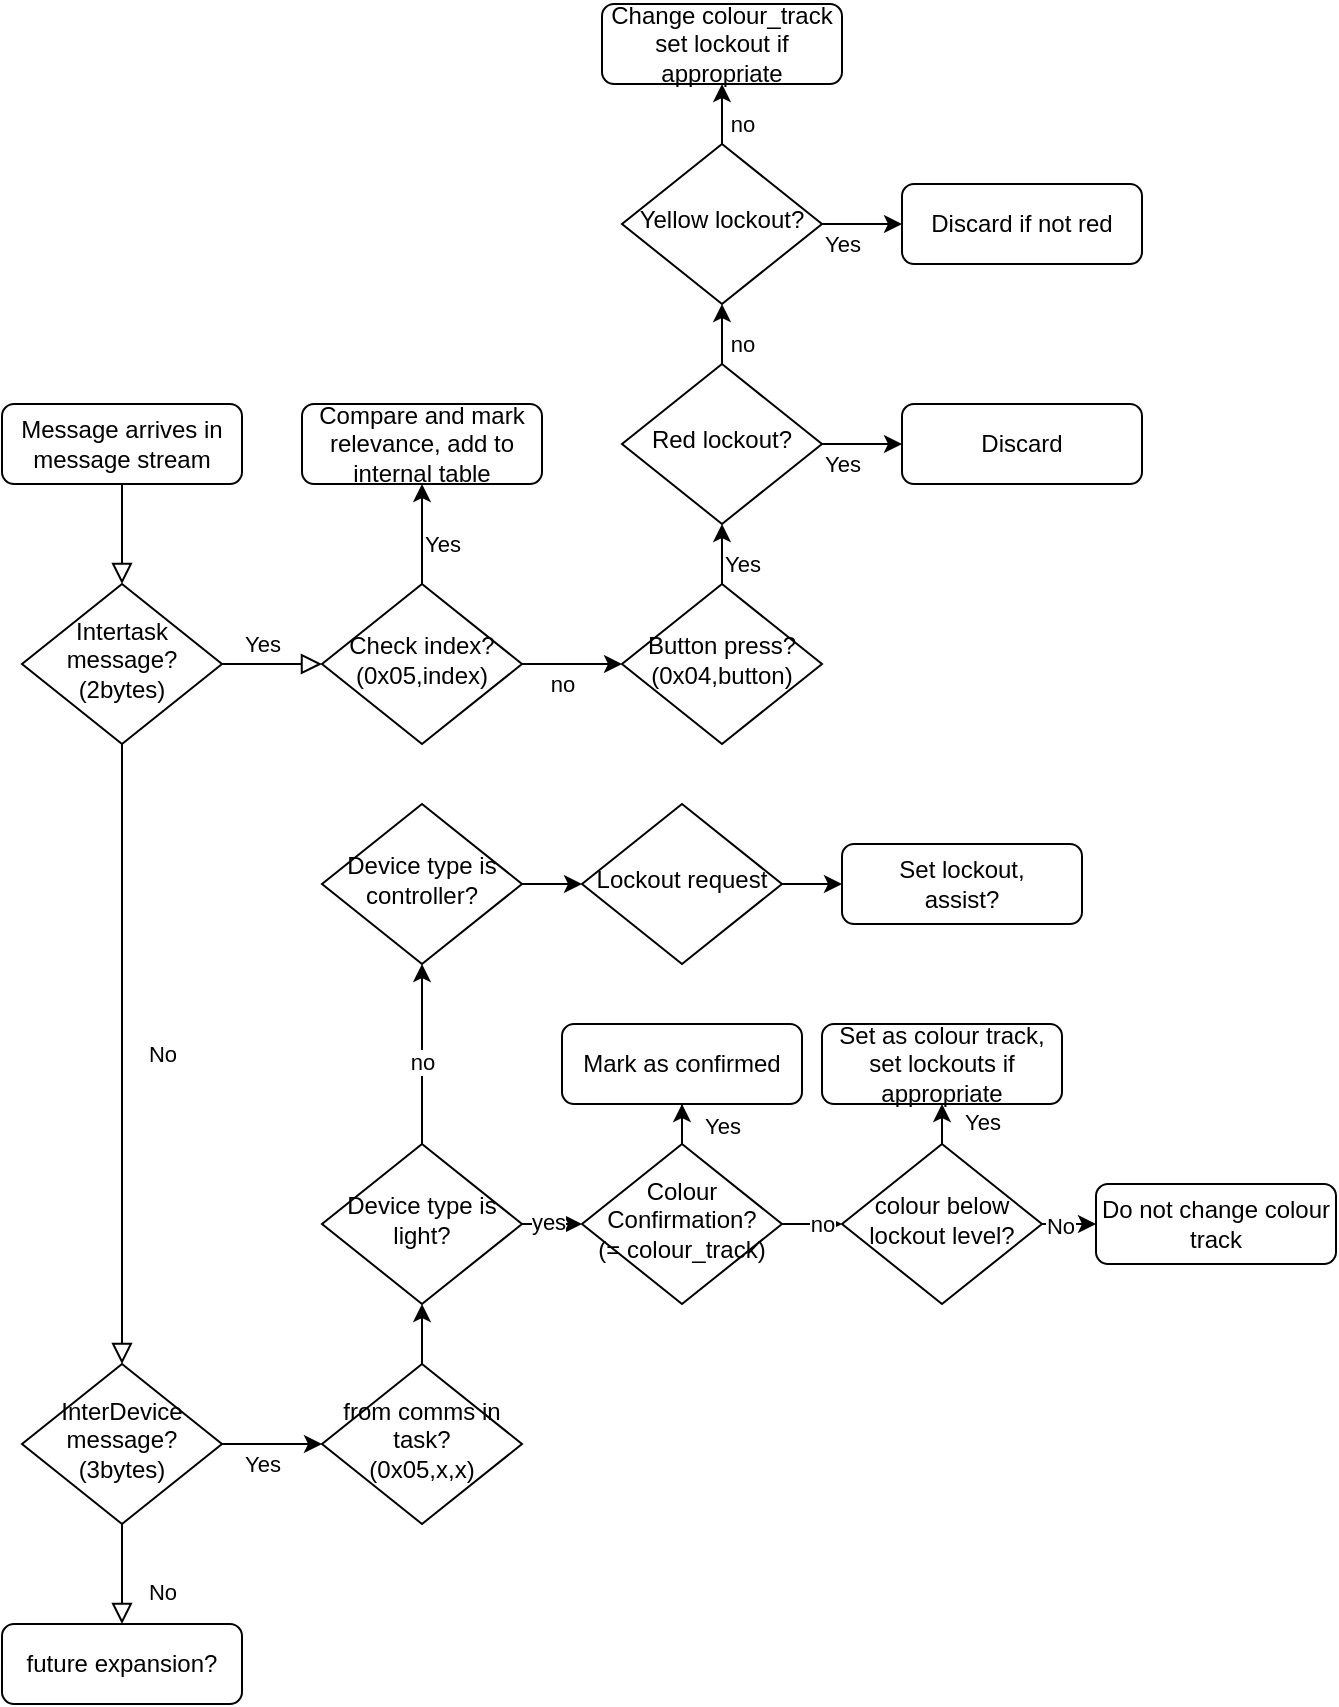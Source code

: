 <mxfile version="24.0.4" type="device">
  <diagram id="C5RBs43oDa-KdzZeNtuy" name="Page-1">
    <mxGraphModel dx="875" dy="1687" grid="1" gridSize="10" guides="1" tooltips="1" connect="1" arrows="1" fold="1" page="1" pageScale="1" pageWidth="827" pageHeight="1169" math="0" shadow="0">
      <root>
        <mxCell id="WIyWlLk6GJQsqaUBKTNV-0" />
        <mxCell id="WIyWlLk6GJQsqaUBKTNV-1" parent="WIyWlLk6GJQsqaUBKTNV-0" />
        <mxCell id="WIyWlLk6GJQsqaUBKTNV-2" value="" style="rounded=0;html=1;jettySize=auto;orthogonalLoop=1;fontSize=11;endArrow=block;endFill=0;endSize=8;strokeWidth=1;shadow=0;labelBackgroundColor=none;edgeStyle=orthogonalEdgeStyle;" parent="WIyWlLk6GJQsqaUBKTNV-1" source="WIyWlLk6GJQsqaUBKTNV-3" target="WIyWlLk6GJQsqaUBKTNV-6" edge="1">
          <mxGeometry relative="1" as="geometry" />
        </mxCell>
        <mxCell id="WIyWlLk6GJQsqaUBKTNV-3" value="Message arrives in message stream" style="rounded=1;whiteSpace=wrap;html=1;fontSize=12;glass=0;strokeWidth=1;shadow=0;" parent="WIyWlLk6GJQsqaUBKTNV-1" vertex="1">
          <mxGeometry x="160" y="80" width="120" height="40" as="geometry" />
        </mxCell>
        <mxCell id="WIyWlLk6GJQsqaUBKTNV-4" value="No" style="rounded=0;html=1;jettySize=auto;orthogonalLoop=1;fontSize=11;endArrow=block;endFill=0;endSize=8;strokeWidth=1;shadow=0;labelBackgroundColor=none;edgeStyle=orthogonalEdgeStyle;" parent="WIyWlLk6GJQsqaUBKTNV-1" source="WIyWlLk6GJQsqaUBKTNV-6" target="WIyWlLk6GJQsqaUBKTNV-10" edge="1">
          <mxGeometry y="20" relative="1" as="geometry">
            <mxPoint as="offset" />
          </mxGeometry>
        </mxCell>
        <mxCell id="WIyWlLk6GJQsqaUBKTNV-5" value="Yes" style="edgeStyle=orthogonalEdgeStyle;rounded=0;html=1;jettySize=auto;orthogonalLoop=1;fontSize=11;endArrow=block;endFill=0;endSize=8;strokeWidth=1;shadow=0;labelBackgroundColor=none;" parent="WIyWlLk6GJQsqaUBKTNV-1" source="WIyWlLk6GJQsqaUBKTNV-6" edge="1">
          <mxGeometry x="-0.208" y="10" relative="1" as="geometry">
            <mxPoint as="offset" />
            <mxPoint x="320" y="210" as="targetPoint" />
          </mxGeometry>
        </mxCell>
        <mxCell id="WIyWlLk6GJQsqaUBKTNV-6" value="Intertask message?&lt;div&gt;(2bytes)&lt;/div&gt;" style="rhombus;whiteSpace=wrap;html=1;shadow=0;fontFamily=Helvetica;fontSize=12;align=center;strokeWidth=1;spacing=6;spacingTop=-4;" parent="WIyWlLk6GJQsqaUBKTNV-1" vertex="1">
          <mxGeometry x="170" y="170" width="100" height="80" as="geometry" />
        </mxCell>
        <mxCell id="WIyWlLk6GJQsqaUBKTNV-8" value="No" style="rounded=0;html=1;jettySize=auto;orthogonalLoop=1;fontSize=11;endArrow=block;endFill=0;endSize=8;strokeWidth=1;shadow=0;labelBackgroundColor=none;edgeStyle=orthogonalEdgeStyle;" parent="WIyWlLk6GJQsqaUBKTNV-1" source="WIyWlLk6GJQsqaUBKTNV-10" target="WIyWlLk6GJQsqaUBKTNV-11" edge="1">
          <mxGeometry x="0.333" y="20" relative="1" as="geometry">
            <mxPoint as="offset" />
          </mxGeometry>
        </mxCell>
        <mxCell id="0PTbE_R6M1rLPm3E6JXh-29" style="edgeStyle=orthogonalEdgeStyle;rounded=0;orthogonalLoop=1;jettySize=auto;html=1;exitX=1;exitY=0.5;exitDx=0;exitDy=0;entryX=0;entryY=0.5;entryDx=0;entryDy=0;" edge="1" parent="WIyWlLk6GJQsqaUBKTNV-1" source="WIyWlLk6GJQsqaUBKTNV-10" target="0PTbE_R6M1rLPm3E6JXh-27">
          <mxGeometry relative="1" as="geometry" />
        </mxCell>
        <mxCell id="0PTbE_R6M1rLPm3E6JXh-30" value="Yes" style="edgeLabel;html=1;align=center;verticalAlign=middle;resizable=0;points=[];" vertex="1" connectable="0" parent="0PTbE_R6M1rLPm3E6JXh-29">
          <mxGeometry x="0.2" y="-5" relative="1" as="geometry">
            <mxPoint x="-10" y="5" as="offset" />
          </mxGeometry>
        </mxCell>
        <mxCell id="WIyWlLk6GJQsqaUBKTNV-10" value="InterDevice&lt;div&gt;message?&lt;/div&gt;&lt;div&gt;(3bytes)&lt;/div&gt;" style="rhombus;whiteSpace=wrap;html=1;shadow=0;fontFamily=Helvetica;fontSize=12;align=center;strokeWidth=1;spacing=6;spacingTop=-4;" parent="WIyWlLk6GJQsqaUBKTNV-1" vertex="1">
          <mxGeometry x="170" y="560" width="100" height="80" as="geometry" />
        </mxCell>
        <mxCell id="WIyWlLk6GJQsqaUBKTNV-11" value="future expansion?" style="rounded=1;whiteSpace=wrap;html=1;fontSize=12;glass=0;strokeWidth=1;shadow=0;" parent="WIyWlLk6GJQsqaUBKTNV-1" vertex="1">
          <mxGeometry x="160" y="690" width="120" height="40" as="geometry" />
        </mxCell>
        <mxCell id="0PTbE_R6M1rLPm3E6JXh-6" style="edgeStyle=orthogonalEdgeStyle;rounded=0;orthogonalLoop=1;jettySize=auto;html=1;exitX=0.5;exitY=0;exitDx=0;exitDy=0;entryX=0.5;entryY=1;entryDx=0;entryDy=0;" edge="1" parent="WIyWlLk6GJQsqaUBKTNV-1" source="0PTbE_R6M1rLPm3E6JXh-1" target="0PTbE_R6M1rLPm3E6JXh-5">
          <mxGeometry relative="1" as="geometry" />
        </mxCell>
        <mxCell id="0PTbE_R6M1rLPm3E6JXh-10" value="Yes" style="edgeLabel;html=1;align=center;verticalAlign=middle;resizable=0;points=[];" vertex="1" connectable="0" parent="0PTbE_R6M1rLPm3E6JXh-6">
          <mxGeometry x="-0.401" y="-2" relative="1" as="geometry">
            <mxPoint x="8" y="-5" as="offset" />
          </mxGeometry>
        </mxCell>
        <mxCell id="0PTbE_R6M1rLPm3E6JXh-8" style="edgeStyle=orthogonalEdgeStyle;rounded=0;orthogonalLoop=1;jettySize=auto;html=1;exitX=1;exitY=0.5;exitDx=0;exitDy=0;entryX=0;entryY=0.5;entryDx=0;entryDy=0;" edge="1" parent="WIyWlLk6GJQsqaUBKTNV-1" source="0PTbE_R6M1rLPm3E6JXh-1" target="0PTbE_R6M1rLPm3E6JXh-7">
          <mxGeometry relative="1" as="geometry" />
        </mxCell>
        <mxCell id="0PTbE_R6M1rLPm3E6JXh-9" value="no" style="edgeLabel;html=1;align=center;verticalAlign=middle;resizable=0;points=[];" vertex="1" connectable="0" parent="0PTbE_R6M1rLPm3E6JXh-8">
          <mxGeometry x="-0.178" y="-2" relative="1" as="geometry">
            <mxPoint x="-1" y="8" as="offset" />
          </mxGeometry>
        </mxCell>
        <mxCell id="0PTbE_R6M1rLPm3E6JXh-1" value="Check index?&lt;div&gt;(0x05,index)&lt;/div&gt;" style="rhombus;whiteSpace=wrap;html=1;shadow=0;fontFamily=Helvetica;fontSize=12;align=center;strokeWidth=1;spacing=6;spacingTop=-4;" vertex="1" parent="WIyWlLk6GJQsqaUBKTNV-1">
          <mxGeometry x="320" y="170" width="100" height="80" as="geometry" />
        </mxCell>
        <mxCell id="0PTbE_R6M1rLPm3E6JXh-5" value="Compare and mark relevance, add to internal table" style="rounded=1;whiteSpace=wrap;html=1;fontSize=12;glass=0;strokeWidth=1;shadow=0;" vertex="1" parent="WIyWlLk6GJQsqaUBKTNV-1">
          <mxGeometry x="310" y="80" width="120" height="40" as="geometry" />
        </mxCell>
        <mxCell id="0PTbE_R6M1rLPm3E6JXh-13" style="edgeStyle=orthogonalEdgeStyle;rounded=0;orthogonalLoop=1;jettySize=auto;html=1;exitX=0.5;exitY=0;exitDx=0;exitDy=0;entryX=0.5;entryY=1;entryDx=0;entryDy=0;" edge="1" parent="WIyWlLk6GJQsqaUBKTNV-1" source="0PTbE_R6M1rLPm3E6JXh-7" target="0PTbE_R6M1rLPm3E6JXh-12">
          <mxGeometry relative="1" as="geometry" />
        </mxCell>
        <mxCell id="0PTbE_R6M1rLPm3E6JXh-20" value="Yes" style="edgeLabel;html=1;align=center;verticalAlign=middle;resizable=0;points=[];" vertex="1" connectable="0" parent="0PTbE_R6M1rLPm3E6JXh-13">
          <mxGeometry x="-0.294" y="-2" relative="1" as="geometry">
            <mxPoint x="8" as="offset" />
          </mxGeometry>
        </mxCell>
        <mxCell id="0PTbE_R6M1rLPm3E6JXh-7" value="&lt;div&gt;Button press?&lt;/div&gt;&lt;div&gt;(0x04,button)&lt;/div&gt;" style="rhombus;whiteSpace=wrap;html=1;shadow=0;fontFamily=Helvetica;fontSize=12;align=center;strokeWidth=1;spacing=6;spacingTop=-4;" vertex="1" parent="WIyWlLk6GJQsqaUBKTNV-1">
          <mxGeometry x="470" y="170" width="100" height="80" as="geometry" />
        </mxCell>
        <mxCell id="0PTbE_R6M1rLPm3E6JXh-15" style="edgeStyle=orthogonalEdgeStyle;rounded=0;orthogonalLoop=1;jettySize=auto;html=1;exitX=0.5;exitY=0;exitDx=0;exitDy=0;entryX=0.5;entryY=1;entryDx=0;entryDy=0;" edge="1" parent="WIyWlLk6GJQsqaUBKTNV-1" source="0PTbE_R6M1rLPm3E6JXh-12" target="0PTbE_R6M1rLPm3E6JXh-14">
          <mxGeometry relative="1" as="geometry" />
        </mxCell>
        <mxCell id="0PTbE_R6M1rLPm3E6JXh-18" value="no" style="edgeLabel;html=1;align=center;verticalAlign=middle;resizable=0;points=[];" vertex="1" connectable="0" parent="0PTbE_R6M1rLPm3E6JXh-15">
          <mxGeometry x="-0.547" relative="1" as="geometry">
            <mxPoint x="10" y="-3" as="offset" />
          </mxGeometry>
        </mxCell>
        <mxCell id="0PTbE_R6M1rLPm3E6JXh-24" style="edgeStyle=orthogonalEdgeStyle;rounded=0;orthogonalLoop=1;jettySize=auto;html=1;exitX=1;exitY=0.5;exitDx=0;exitDy=0;entryX=0;entryY=0.5;entryDx=0;entryDy=0;" edge="1" parent="WIyWlLk6GJQsqaUBKTNV-1" source="0PTbE_R6M1rLPm3E6JXh-12" target="0PTbE_R6M1rLPm3E6JXh-21">
          <mxGeometry relative="1" as="geometry" />
        </mxCell>
        <mxCell id="0PTbE_R6M1rLPm3E6JXh-26" value="Yes" style="edgeLabel;html=1;align=center;verticalAlign=middle;resizable=0;points=[];" vertex="1" connectable="0" parent="0PTbE_R6M1rLPm3E6JXh-24">
          <mxGeometry x="0.3" y="-3" relative="1" as="geometry">
            <mxPoint x="-16" y="7" as="offset" />
          </mxGeometry>
        </mxCell>
        <mxCell id="0PTbE_R6M1rLPm3E6JXh-12" value="&lt;div&gt;Red lockout?&lt;/div&gt;" style="rhombus;whiteSpace=wrap;html=1;shadow=0;fontFamily=Helvetica;fontSize=12;align=center;strokeWidth=1;spacing=6;spacingTop=-4;" vertex="1" parent="WIyWlLk6GJQsqaUBKTNV-1">
          <mxGeometry x="470" y="60" width="100" height="80" as="geometry" />
        </mxCell>
        <mxCell id="0PTbE_R6M1rLPm3E6JXh-17" style="edgeStyle=orthogonalEdgeStyle;rounded=0;orthogonalLoop=1;jettySize=auto;html=1;exitX=0.5;exitY=0;exitDx=0;exitDy=0;entryX=0.5;entryY=1;entryDx=0;entryDy=0;" edge="1" parent="WIyWlLk6GJQsqaUBKTNV-1" source="0PTbE_R6M1rLPm3E6JXh-14" target="0PTbE_R6M1rLPm3E6JXh-16">
          <mxGeometry relative="1" as="geometry" />
        </mxCell>
        <mxCell id="0PTbE_R6M1rLPm3E6JXh-19" value="no" style="edgeLabel;html=1;align=center;verticalAlign=middle;resizable=0;points=[];" vertex="1" connectable="0" parent="0PTbE_R6M1rLPm3E6JXh-17">
          <mxGeometry x="-0.313" y="-2" relative="1" as="geometry">
            <mxPoint x="8" as="offset" />
          </mxGeometry>
        </mxCell>
        <mxCell id="0PTbE_R6M1rLPm3E6JXh-23" style="edgeStyle=orthogonalEdgeStyle;rounded=0;orthogonalLoop=1;jettySize=auto;html=1;exitX=1;exitY=0.5;exitDx=0;exitDy=0;entryX=0;entryY=0.5;entryDx=0;entryDy=0;" edge="1" parent="WIyWlLk6GJQsqaUBKTNV-1" source="0PTbE_R6M1rLPm3E6JXh-14" target="0PTbE_R6M1rLPm3E6JXh-22">
          <mxGeometry relative="1" as="geometry" />
        </mxCell>
        <mxCell id="0PTbE_R6M1rLPm3E6JXh-25" value="Yes" style="edgeLabel;html=1;align=center;verticalAlign=middle;resizable=0;points=[];" vertex="1" connectable="0" parent="0PTbE_R6M1rLPm3E6JXh-23">
          <mxGeometry x="0.024" y="-2" relative="1" as="geometry">
            <mxPoint x="-11" y="8" as="offset" />
          </mxGeometry>
        </mxCell>
        <mxCell id="0PTbE_R6M1rLPm3E6JXh-14" value="Yellow lockout?" style="rhombus;whiteSpace=wrap;html=1;shadow=0;fontFamily=Helvetica;fontSize=12;align=center;strokeWidth=1;spacing=6;spacingTop=-4;" vertex="1" parent="WIyWlLk6GJQsqaUBKTNV-1">
          <mxGeometry x="470" y="-50" width="100" height="80" as="geometry" />
        </mxCell>
        <mxCell id="0PTbE_R6M1rLPm3E6JXh-16" value="Change colour_track&lt;div&gt;set lockout if appropriate&lt;/div&gt;" style="rounded=1;whiteSpace=wrap;html=1;fontSize=12;glass=0;strokeWidth=1;shadow=0;" vertex="1" parent="WIyWlLk6GJQsqaUBKTNV-1">
          <mxGeometry x="460" y="-120" width="120" height="40" as="geometry" />
        </mxCell>
        <mxCell id="0PTbE_R6M1rLPm3E6JXh-21" value="Discard" style="rounded=1;whiteSpace=wrap;html=1;fontSize=12;glass=0;strokeWidth=1;shadow=0;" vertex="1" parent="WIyWlLk6GJQsqaUBKTNV-1">
          <mxGeometry x="610" y="80" width="120" height="40" as="geometry" />
        </mxCell>
        <mxCell id="0PTbE_R6M1rLPm3E6JXh-22" value="Discard if not red" style="rounded=1;whiteSpace=wrap;html=1;fontSize=12;glass=0;strokeWidth=1;shadow=0;" vertex="1" parent="WIyWlLk6GJQsqaUBKTNV-1">
          <mxGeometry x="610" y="-30" width="120" height="40" as="geometry" />
        </mxCell>
        <mxCell id="0PTbE_R6M1rLPm3E6JXh-33" style="edgeStyle=orthogonalEdgeStyle;rounded=0;orthogonalLoop=1;jettySize=auto;html=1;exitX=0.5;exitY=0;exitDx=0;exitDy=0;entryX=0.5;entryY=1;entryDx=0;entryDy=0;" edge="1" parent="WIyWlLk6GJQsqaUBKTNV-1" source="0PTbE_R6M1rLPm3E6JXh-27" target="0PTbE_R6M1rLPm3E6JXh-32">
          <mxGeometry relative="1" as="geometry" />
        </mxCell>
        <mxCell id="0PTbE_R6M1rLPm3E6JXh-27" value="&lt;div&gt;from comms in task?&lt;/div&gt;&lt;div&gt;(0x05,x,x)&lt;/div&gt;" style="rhombus;whiteSpace=wrap;html=1;shadow=0;fontFamily=Helvetica;fontSize=12;align=center;strokeWidth=1;spacing=6;spacingTop=-4;" vertex="1" parent="WIyWlLk6GJQsqaUBKTNV-1">
          <mxGeometry x="320" y="560" width="100" height="80" as="geometry" />
        </mxCell>
        <mxCell id="0PTbE_R6M1rLPm3E6JXh-35" style="edgeStyle=orthogonalEdgeStyle;rounded=0;orthogonalLoop=1;jettySize=auto;html=1;exitX=0.5;exitY=0;exitDx=0;exitDy=0;entryX=0.5;entryY=1;entryDx=0;entryDy=0;" edge="1" parent="WIyWlLk6GJQsqaUBKTNV-1" source="0PTbE_R6M1rLPm3E6JXh-32" target="0PTbE_R6M1rLPm3E6JXh-34">
          <mxGeometry relative="1" as="geometry" />
        </mxCell>
        <mxCell id="0PTbE_R6M1rLPm3E6JXh-43" value="no" style="edgeLabel;html=1;align=center;verticalAlign=middle;resizable=0;points=[];" vertex="1" connectable="0" parent="0PTbE_R6M1rLPm3E6JXh-35">
          <mxGeometry x="-0.089" relative="1" as="geometry">
            <mxPoint as="offset" />
          </mxGeometry>
        </mxCell>
        <mxCell id="0PTbE_R6M1rLPm3E6JXh-39" style="edgeStyle=orthogonalEdgeStyle;rounded=0;orthogonalLoop=1;jettySize=auto;html=1;exitX=1;exitY=0.5;exitDx=0;exitDy=0;entryX=0;entryY=0.5;entryDx=0;entryDy=0;" edge="1" parent="WIyWlLk6GJQsqaUBKTNV-1" source="0PTbE_R6M1rLPm3E6JXh-32" target="0PTbE_R6M1rLPm3E6JXh-37">
          <mxGeometry relative="1" as="geometry" />
        </mxCell>
        <mxCell id="0PTbE_R6M1rLPm3E6JXh-42" value="yes" style="edgeLabel;html=1;align=center;verticalAlign=middle;resizable=0;points=[];" vertex="1" connectable="0" parent="0PTbE_R6M1rLPm3E6JXh-39">
          <mxGeometry x="-0.178" y="1" relative="1" as="geometry">
            <mxPoint as="offset" />
          </mxGeometry>
        </mxCell>
        <mxCell id="0PTbE_R6M1rLPm3E6JXh-32" value="&lt;div&gt;Device type is light?&lt;/div&gt;" style="rhombus;whiteSpace=wrap;html=1;shadow=0;fontFamily=Helvetica;fontSize=12;align=center;strokeWidth=1;spacing=6;spacingTop=-4;" vertex="1" parent="WIyWlLk6GJQsqaUBKTNV-1">
          <mxGeometry x="320" y="450" width="100" height="80" as="geometry" />
        </mxCell>
        <mxCell id="0PTbE_R6M1rLPm3E6JXh-46" style="edgeStyle=orthogonalEdgeStyle;rounded=0;orthogonalLoop=1;jettySize=auto;html=1;exitX=1;exitY=0.5;exitDx=0;exitDy=0;entryX=0;entryY=0.5;entryDx=0;entryDy=0;" edge="1" parent="WIyWlLk6GJQsqaUBKTNV-1" source="0PTbE_R6M1rLPm3E6JXh-34">
          <mxGeometry relative="1" as="geometry">
            <mxPoint x="450" y="320.0" as="targetPoint" />
          </mxGeometry>
        </mxCell>
        <mxCell id="0PTbE_R6M1rLPm3E6JXh-34" value="&lt;div&gt;Device type is controller?&lt;/div&gt;" style="rhombus;whiteSpace=wrap;html=1;shadow=0;fontFamily=Helvetica;fontSize=12;align=center;strokeWidth=1;spacing=6;spacingTop=-4;" vertex="1" parent="WIyWlLk6GJQsqaUBKTNV-1">
          <mxGeometry x="320" y="280" width="100" height="80" as="geometry" />
        </mxCell>
        <mxCell id="0PTbE_R6M1rLPm3E6JXh-40" style="edgeStyle=orthogonalEdgeStyle;rounded=0;orthogonalLoop=1;jettySize=auto;html=1;exitX=1;exitY=0.5;exitDx=0;exitDy=0;" edge="1" parent="WIyWlLk6GJQsqaUBKTNV-1" source="0PTbE_R6M1rLPm3E6JXh-37" target="0PTbE_R6M1rLPm3E6JXh-38">
          <mxGeometry relative="1" as="geometry" />
        </mxCell>
        <mxCell id="0PTbE_R6M1rLPm3E6JXh-41" value="no" style="edgeLabel;html=1;align=center;verticalAlign=middle;resizable=0;points=[];" vertex="1" connectable="0" parent="0PTbE_R6M1rLPm3E6JXh-40">
          <mxGeometry x="0.606" relative="1" as="geometry">
            <mxPoint as="offset" />
          </mxGeometry>
        </mxCell>
        <mxCell id="0PTbE_R6M1rLPm3E6JXh-53" style="edgeStyle=orthogonalEdgeStyle;rounded=0;orthogonalLoop=1;jettySize=auto;html=1;exitX=0.5;exitY=0;exitDx=0;exitDy=0;" edge="1" parent="WIyWlLk6GJQsqaUBKTNV-1" source="0PTbE_R6M1rLPm3E6JXh-37" target="0PTbE_R6M1rLPm3E6JXh-52">
          <mxGeometry relative="1" as="geometry" />
        </mxCell>
        <mxCell id="0PTbE_R6M1rLPm3E6JXh-55" value="Yes" style="edgeLabel;html=1;align=center;verticalAlign=middle;resizable=0;points=[];" vertex="1" connectable="0" parent="0PTbE_R6M1rLPm3E6JXh-53">
          <mxGeometry x="0.589" y="-4" relative="1" as="geometry">
            <mxPoint x="16" y="-2" as="offset" />
          </mxGeometry>
        </mxCell>
        <mxCell id="0PTbE_R6M1rLPm3E6JXh-37" value="Colour Confirmation?&lt;div&gt;(= colour_track)&lt;/div&gt;" style="rhombus;whiteSpace=wrap;html=1;shadow=0;fontFamily=Helvetica;fontSize=12;align=center;strokeWidth=1;spacing=6;spacingTop=-4;" vertex="1" parent="WIyWlLk6GJQsqaUBKTNV-1">
          <mxGeometry x="450" y="450" width="100" height="80" as="geometry" />
        </mxCell>
        <mxCell id="0PTbE_R6M1rLPm3E6JXh-59" style="edgeStyle=orthogonalEdgeStyle;rounded=0;orthogonalLoop=1;jettySize=auto;html=1;exitX=0.5;exitY=0;exitDx=0;exitDy=0;entryX=0.5;entryY=1;entryDx=0;entryDy=0;" edge="1" parent="WIyWlLk6GJQsqaUBKTNV-1" source="0PTbE_R6M1rLPm3E6JXh-38" target="0PTbE_R6M1rLPm3E6JXh-58">
          <mxGeometry relative="1" as="geometry" />
        </mxCell>
        <mxCell id="0PTbE_R6M1rLPm3E6JXh-60" value="Yes" style="edgeLabel;html=1;align=center;verticalAlign=middle;resizable=0;points=[];" vertex="1" connectable="0" parent="0PTbE_R6M1rLPm3E6JXh-59">
          <mxGeometry x="0.1" y="-2" relative="1" as="geometry">
            <mxPoint x="18" as="offset" />
          </mxGeometry>
        </mxCell>
        <mxCell id="0PTbE_R6M1rLPm3E6JXh-63" style="edgeStyle=orthogonalEdgeStyle;rounded=0;orthogonalLoop=1;jettySize=auto;html=1;exitX=1;exitY=0.5;exitDx=0;exitDy=0;entryX=0;entryY=0.5;entryDx=0;entryDy=0;" edge="1" parent="WIyWlLk6GJQsqaUBKTNV-1" source="0PTbE_R6M1rLPm3E6JXh-38" target="0PTbE_R6M1rLPm3E6JXh-62">
          <mxGeometry relative="1" as="geometry" />
        </mxCell>
        <mxCell id="0PTbE_R6M1rLPm3E6JXh-64" value="No" style="edgeLabel;html=1;align=center;verticalAlign=middle;resizable=0;points=[];" vertex="1" connectable="0" parent="0PTbE_R6M1rLPm3E6JXh-63">
          <mxGeometry x="-0.333" y="-1" relative="1" as="geometry">
            <mxPoint as="offset" />
          </mxGeometry>
        </mxCell>
        <mxCell id="0PTbE_R6M1rLPm3E6JXh-38" value="colour below lockout level?" style="rhombus;whiteSpace=wrap;html=1;shadow=0;fontFamily=Helvetica;fontSize=12;align=center;strokeWidth=1;spacing=6;spacingTop=-4;" vertex="1" parent="WIyWlLk6GJQsqaUBKTNV-1">
          <mxGeometry x="580" y="450" width="100" height="80" as="geometry" />
        </mxCell>
        <mxCell id="0PTbE_R6M1rLPm3E6JXh-51" style="edgeStyle=orthogonalEdgeStyle;rounded=0;orthogonalLoop=1;jettySize=auto;html=1;exitX=1;exitY=0.5;exitDx=0;exitDy=0;entryX=0;entryY=0.5;entryDx=0;entryDy=0;" edge="1" parent="WIyWlLk6GJQsqaUBKTNV-1" source="0PTbE_R6M1rLPm3E6JXh-48" target="0PTbE_R6M1rLPm3E6JXh-50">
          <mxGeometry relative="1" as="geometry" />
        </mxCell>
        <mxCell id="0PTbE_R6M1rLPm3E6JXh-48" value="Lockout request" style="rhombus;whiteSpace=wrap;html=1;shadow=0;fontFamily=Helvetica;fontSize=12;align=center;strokeWidth=1;spacing=6;spacingTop=-4;" vertex="1" parent="WIyWlLk6GJQsqaUBKTNV-1">
          <mxGeometry x="450" y="280" width="100" height="80" as="geometry" />
        </mxCell>
        <mxCell id="0PTbE_R6M1rLPm3E6JXh-50" value="Set lockout,&lt;div&gt;assist?&lt;/div&gt;" style="rounded=1;whiteSpace=wrap;html=1;fontSize=12;glass=0;strokeWidth=1;shadow=0;" vertex="1" parent="WIyWlLk6GJQsqaUBKTNV-1">
          <mxGeometry x="580" y="300" width="120" height="40" as="geometry" />
        </mxCell>
        <mxCell id="0PTbE_R6M1rLPm3E6JXh-52" value="Mark as confirmed" style="rounded=1;whiteSpace=wrap;html=1;fontSize=12;glass=0;strokeWidth=1;shadow=0;" vertex="1" parent="WIyWlLk6GJQsqaUBKTNV-1">
          <mxGeometry x="440" y="390" width="120" height="40" as="geometry" />
        </mxCell>
        <mxCell id="0PTbE_R6M1rLPm3E6JXh-58" value="Set as colour track,&lt;div&gt;set lockouts if appropriate&lt;/div&gt;" style="rounded=1;whiteSpace=wrap;html=1;fontSize=12;glass=0;strokeWidth=1;shadow=0;" vertex="1" parent="WIyWlLk6GJQsqaUBKTNV-1">
          <mxGeometry x="570" y="390" width="120" height="40" as="geometry" />
        </mxCell>
        <mxCell id="0PTbE_R6M1rLPm3E6JXh-62" value="Do not change colour track" style="rounded=1;whiteSpace=wrap;html=1;fontSize=12;glass=0;strokeWidth=1;shadow=0;" vertex="1" parent="WIyWlLk6GJQsqaUBKTNV-1">
          <mxGeometry x="707" y="470" width="120" height="40" as="geometry" />
        </mxCell>
      </root>
    </mxGraphModel>
  </diagram>
</mxfile>
